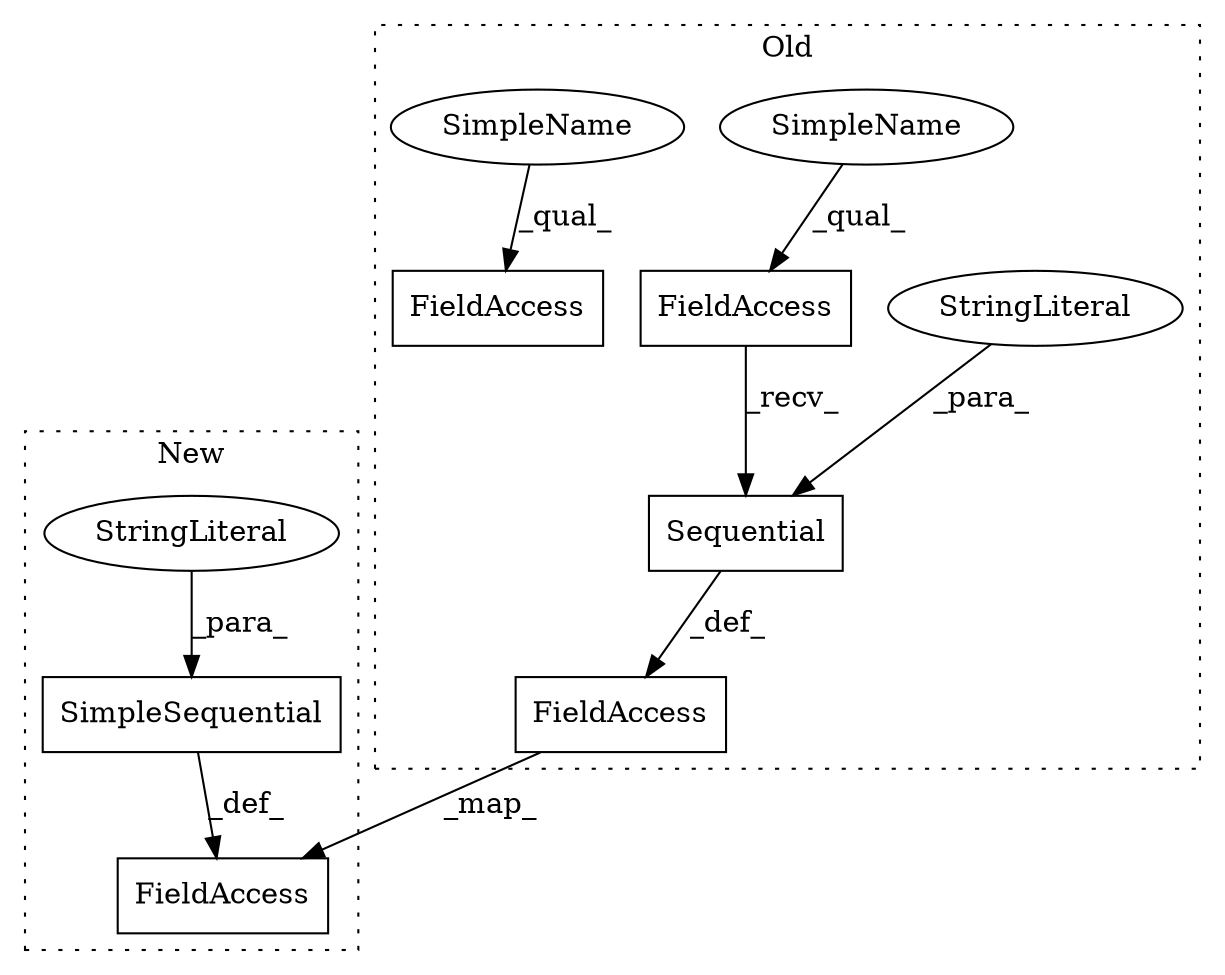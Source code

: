 digraph G {
subgraph cluster0 {
1 [label="Sequential" a="32" s="6021,6042" l="11,1" shape="box"];
3 [label="FieldAccess" a="22" s="5990" l="13" shape="box"];
5 [label="FieldAccess" a="22" s="6004" l="16" shape="box"];
7 [label="StringLiteral" a="45" s="6032" l="10" shape="ellipse"];
8 [label="FieldAccess" a="22" s="7217" l="16" shape="box"];
9 [label="SimpleName" a="42" s="6004" l="10" shape="ellipse"];
10 [label="SimpleName" a="42" s="7217" l="10" shape="ellipse"];
label = "Old";
style="dotted";
}
subgraph cluster1 {
2 [label="SimpleSequential" a="32" s="6004,6031" l="17,1" shape="box"];
4 [label="FieldAccess" a="22" s="5990" l="13" shape="box"];
6 [label="StringLiteral" a="45" s="6021" l="10" shape="ellipse"];
label = "New";
style="dotted";
}
1 -> 3 [label="_def_"];
2 -> 4 [label="_def_"];
3 -> 4 [label="_map_"];
5 -> 1 [label="_recv_"];
6 -> 2 [label="_para_"];
7 -> 1 [label="_para_"];
9 -> 5 [label="_qual_"];
10 -> 8 [label="_qual_"];
}